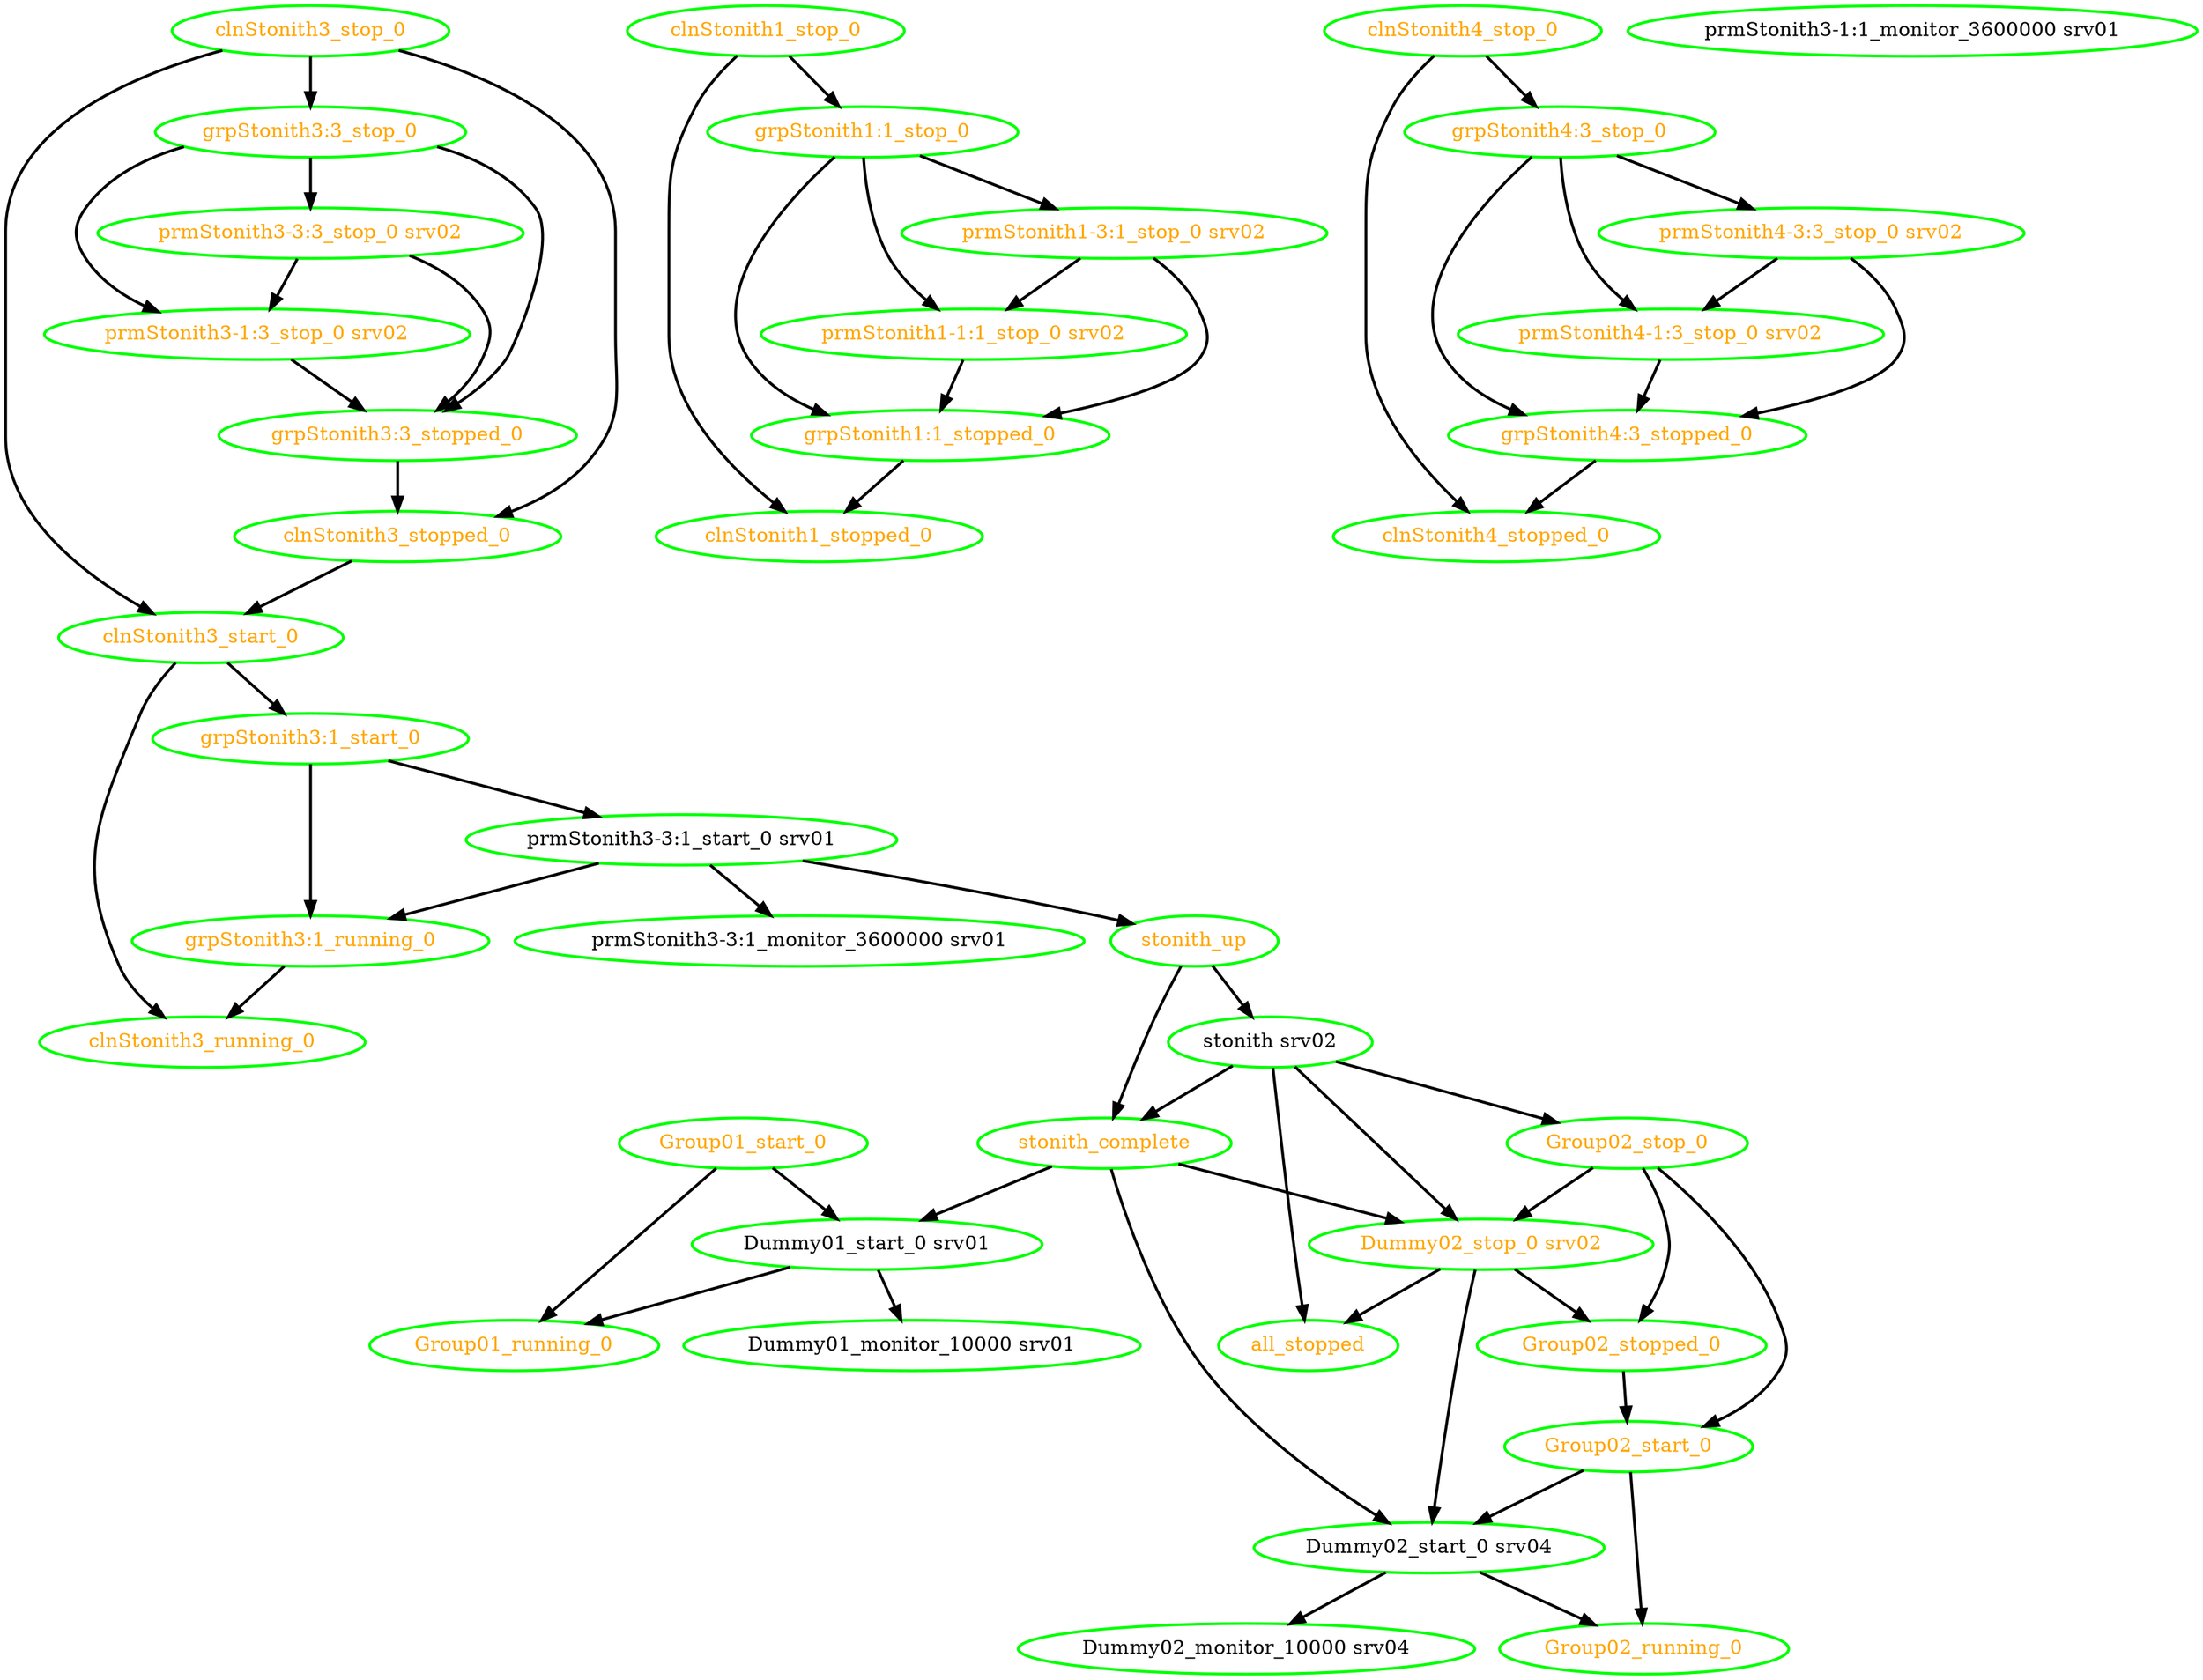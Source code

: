 digraph "g" {
"Dummy01_monitor_10000 srv01" [ style=bold color="green" fontcolor="black"  ]
"Dummy01_start_0 srv01" -> "Dummy01_monitor_10000 srv01" [ style = bold]
"Dummy01_start_0 srv01" -> "Group01_running_0" [ style = bold]
"Dummy01_start_0 srv01" [ style=bold color="green" fontcolor="black"  ]
"Dummy02_monitor_10000 srv04" [ style=bold color="green" fontcolor="black"  ]
"Dummy02_start_0 srv04" -> "Dummy02_monitor_10000 srv04" [ style = bold]
"Dummy02_start_0 srv04" -> "Group02_running_0" [ style = bold]
"Dummy02_start_0 srv04" [ style=bold color="green" fontcolor="black"  ]
"Dummy02_stop_0 srv02" -> "Dummy02_start_0 srv04" [ style = bold]
"Dummy02_stop_0 srv02" -> "Group02_stopped_0" [ style = bold]
"Dummy02_stop_0 srv02" -> "all_stopped" [ style = bold]
"Dummy02_stop_0 srv02" [ style=bold color="green" fontcolor="orange"  ]
"Group01_running_0" [ style=bold color="green" fontcolor="orange"  ]
"Group01_start_0" -> "Dummy01_start_0 srv01" [ style = bold]
"Group01_start_0" -> "Group01_running_0" [ style = bold]
"Group01_start_0" [ style=bold color="green" fontcolor="orange"  ]
"Group02_running_0" [ style=bold color="green" fontcolor="orange"  ]
"Group02_start_0" -> "Dummy02_start_0 srv04" [ style = bold]
"Group02_start_0" -> "Group02_running_0" [ style = bold]
"Group02_start_0" [ style=bold color="green" fontcolor="orange"  ]
"Group02_stop_0" -> "Dummy02_stop_0 srv02" [ style = bold]
"Group02_stop_0" -> "Group02_start_0" [ style = bold]
"Group02_stop_0" -> "Group02_stopped_0" [ style = bold]
"Group02_stop_0" [ style=bold color="green" fontcolor="orange"  ]
"Group02_stopped_0" -> "Group02_start_0" [ style = bold]
"Group02_stopped_0" [ style=bold color="green" fontcolor="orange"  ]
"all_stopped" [ style=bold color="green" fontcolor="orange"  ]
"clnStonith1_stop_0" -> "clnStonith1_stopped_0" [ style = bold]
"clnStonith1_stop_0" -> "grpStonith1:1_stop_0" [ style = bold]
"clnStonith1_stop_0" [ style=bold color="green" fontcolor="orange"  ]
"clnStonith1_stopped_0" [ style=bold color="green" fontcolor="orange"  ]
"clnStonith3_running_0" [ style=bold color="green" fontcolor="orange"  ]
"clnStonith3_start_0" -> "clnStonith3_running_0" [ style = bold]
"clnStonith3_start_0" -> "grpStonith3:1_start_0" [ style = bold]
"clnStonith3_start_0" [ style=bold color="green" fontcolor="orange"  ]
"clnStonith3_stop_0" -> "clnStonith3_start_0" [ style = bold]
"clnStonith3_stop_0" -> "clnStonith3_stopped_0" [ style = bold]
"clnStonith3_stop_0" -> "grpStonith3:3_stop_0" [ style = bold]
"clnStonith3_stop_0" [ style=bold color="green" fontcolor="orange"  ]
"clnStonith3_stopped_0" -> "clnStonith3_start_0" [ style = bold]
"clnStonith3_stopped_0" [ style=bold color="green" fontcolor="orange"  ]
"clnStonith4_stop_0" -> "clnStonith4_stopped_0" [ style = bold]
"clnStonith4_stop_0" -> "grpStonith4:3_stop_0" [ style = bold]
"clnStonith4_stop_0" [ style=bold color="green" fontcolor="orange"  ]
"clnStonith4_stopped_0" [ style=bold color="green" fontcolor="orange"  ]
"grpStonith1:1_stop_0" -> "grpStonith1:1_stopped_0" [ style = bold]
"grpStonith1:1_stop_0" -> "prmStonith1-1:1_stop_0 srv02" [ style = bold]
"grpStonith1:1_stop_0" -> "prmStonith1-3:1_stop_0 srv02" [ style = bold]
"grpStonith1:1_stop_0" [ style=bold color="green" fontcolor="orange"  ]
"grpStonith1:1_stopped_0" -> "clnStonith1_stopped_0" [ style = bold]
"grpStonith1:1_stopped_0" [ style=bold color="green" fontcolor="orange"  ]
"grpStonith3:1_running_0" -> "clnStonith3_running_0" [ style = bold]
"grpStonith3:1_running_0" [ style=bold color="green" fontcolor="orange"  ]
"grpStonith3:1_start_0" -> "grpStonith3:1_running_0" [ style = bold]
"grpStonith3:1_start_0" -> "prmStonith3-3:1_start_0 srv01" [ style = bold]
"grpStonith3:1_start_0" [ style=bold color="green" fontcolor="orange"  ]
"grpStonith3:3_stop_0" -> "grpStonith3:3_stopped_0" [ style = bold]
"grpStonith3:3_stop_0" -> "prmStonith3-1:3_stop_0 srv02" [ style = bold]
"grpStonith3:3_stop_0" -> "prmStonith3-3:3_stop_0 srv02" [ style = bold]
"grpStonith3:3_stop_0" [ style=bold color="green" fontcolor="orange"  ]
"grpStonith3:3_stopped_0" -> "clnStonith3_stopped_0" [ style = bold]
"grpStonith3:3_stopped_0" [ style=bold color="green" fontcolor="orange"  ]
"grpStonith4:3_stop_0" -> "grpStonith4:3_stopped_0" [ style = bold]
"grpStonith4:3_stop_0" -> "prmStonith4-1:3_stop_0 srv02" [ style = bold]
"grpStonith4:3_stop_0" -> "prmStonith4-3:3_stop_0 srv02" [ style = bold]
"grpStonith4:3_stop_0" [ style=bold color="green" fontcolor="orange"  ]
"grpStonith4:3_stopped_0" -> "clnStonith4_stopped_0" [ style = bold]
"grpStonith4:3_stopped_0" [ style=bold color="green" fontcolor="orange"  ]
"prmStonith1-1:1_stop_0 srv02" -> "grpStonith1:1_stopped_0" [ style = bold]
"prmStonith1-1:1_stop_0 srv02" [ style=bold color="green" fontcolor="orange"  ]
"prmStonith1-3:1_stop_0 srv02" -> "grpStonith1:1_stopped_0" [ style = bold]
"prmStonith1-3:1_stop_0 srv02" -> "prmStonith1-1:1_stop_0 srv02" [ style = bold]
"prmStonith1-3:1_stop_0 srv02" [ style=bold color="green" fontcolor="orange"  ]
"prmStonith3-1:1_monitor_3600000 srv01" [ style=bold color="green" fontcolor="black"  ]
"prmStonith3-1:3_stop_0 srv02" -> "grpStonith3:3_stopped_0" [ style = bold]
"prmStonith3-1:3_stop_0 srv02" [ style=bold color="green" fontcolor="orange"  ]
"prmStonith3-3:1_monitor_3600000 srv01" [ style=bold color="green" fontcolor="black"  ]
"prmStonith3-3:1_start_0 srv01" -> "grpStonith3:1_running_0" [ style = bold]
"prmStonith3-3:1_start_0 srv01" -> "prmStonith3-3:1_monitor_3600000 srv01" [ style = bold]
"prmStonith3-3:1_start_0 srv01" -> "stonith_up" [ style = bold]
"prmStonith3-3:1_start_0 srv01" [ style=bold color="green" fontcolor="black"  ]
"prmStonith3-3:3_stop_0 srv02" -> "grpStonith3:3_stopped_0" [ style = bold]
"prmStonith3-3:3_stop_0 srv02" -> "prmStonith3-1:3_stop_0 srv02" [ style = bold]
"prmStonith3-3:3_stop_0 srv02" [ style=bold color="green" fontcolor="orange"  ]
"prmStonith4-1:3_stop_0 srv02" -> "grpStonith4:3_stopped_0" [ style = bold]
"prmStonith4-1:3_stop_0 srv02" [ style=bold color="green" fontcolor="orange"  ]
"prmStonith4-3:3_stop_0 srv02" -> "grpStonith4:3_stopped_0" [ style = bold]
"prmStonith4-3:3_stop_0 srv02" -> "prmStonith4-1:3_stop_0 srv02" [ style = bold]
"prmStonith4-3:3_stop_0 srv02" [ style=bold color="green" fontcolor="orange"  ]
"stonith srv02" -> "Dummy02_stop_0 srv02" [ style = bold]
"stonith srv02" -> "Group02_stop_0" [ style = bold]
"stonith srv02" -> "all_stopped" [ style = bold]
"stonith srv02" -> "stonith_complete" [ style = bold]
"stonith srv02" [ style=bold color="green" fontcolor="black"  ]
"stonith_complete" -> "Dummy01_start_0 srv01" [ style = bold]
"stonith_complete" -> "Dummy02_start_0 srv04" [ style = bold]
"stonith_complete" -> "Dummy02_stop_0 srv02" [ style = bold]
"stonith_complete" [ style=bold color="green" fontcolor="orange"  ]
"stonith_up" -> "stonith srv02" [ style = bold]
"stonith_up" -> "stonith_complete" [ style = bold]
"stonith_up" [ style=bold color="green" fontcolor="orange"  ]
}
